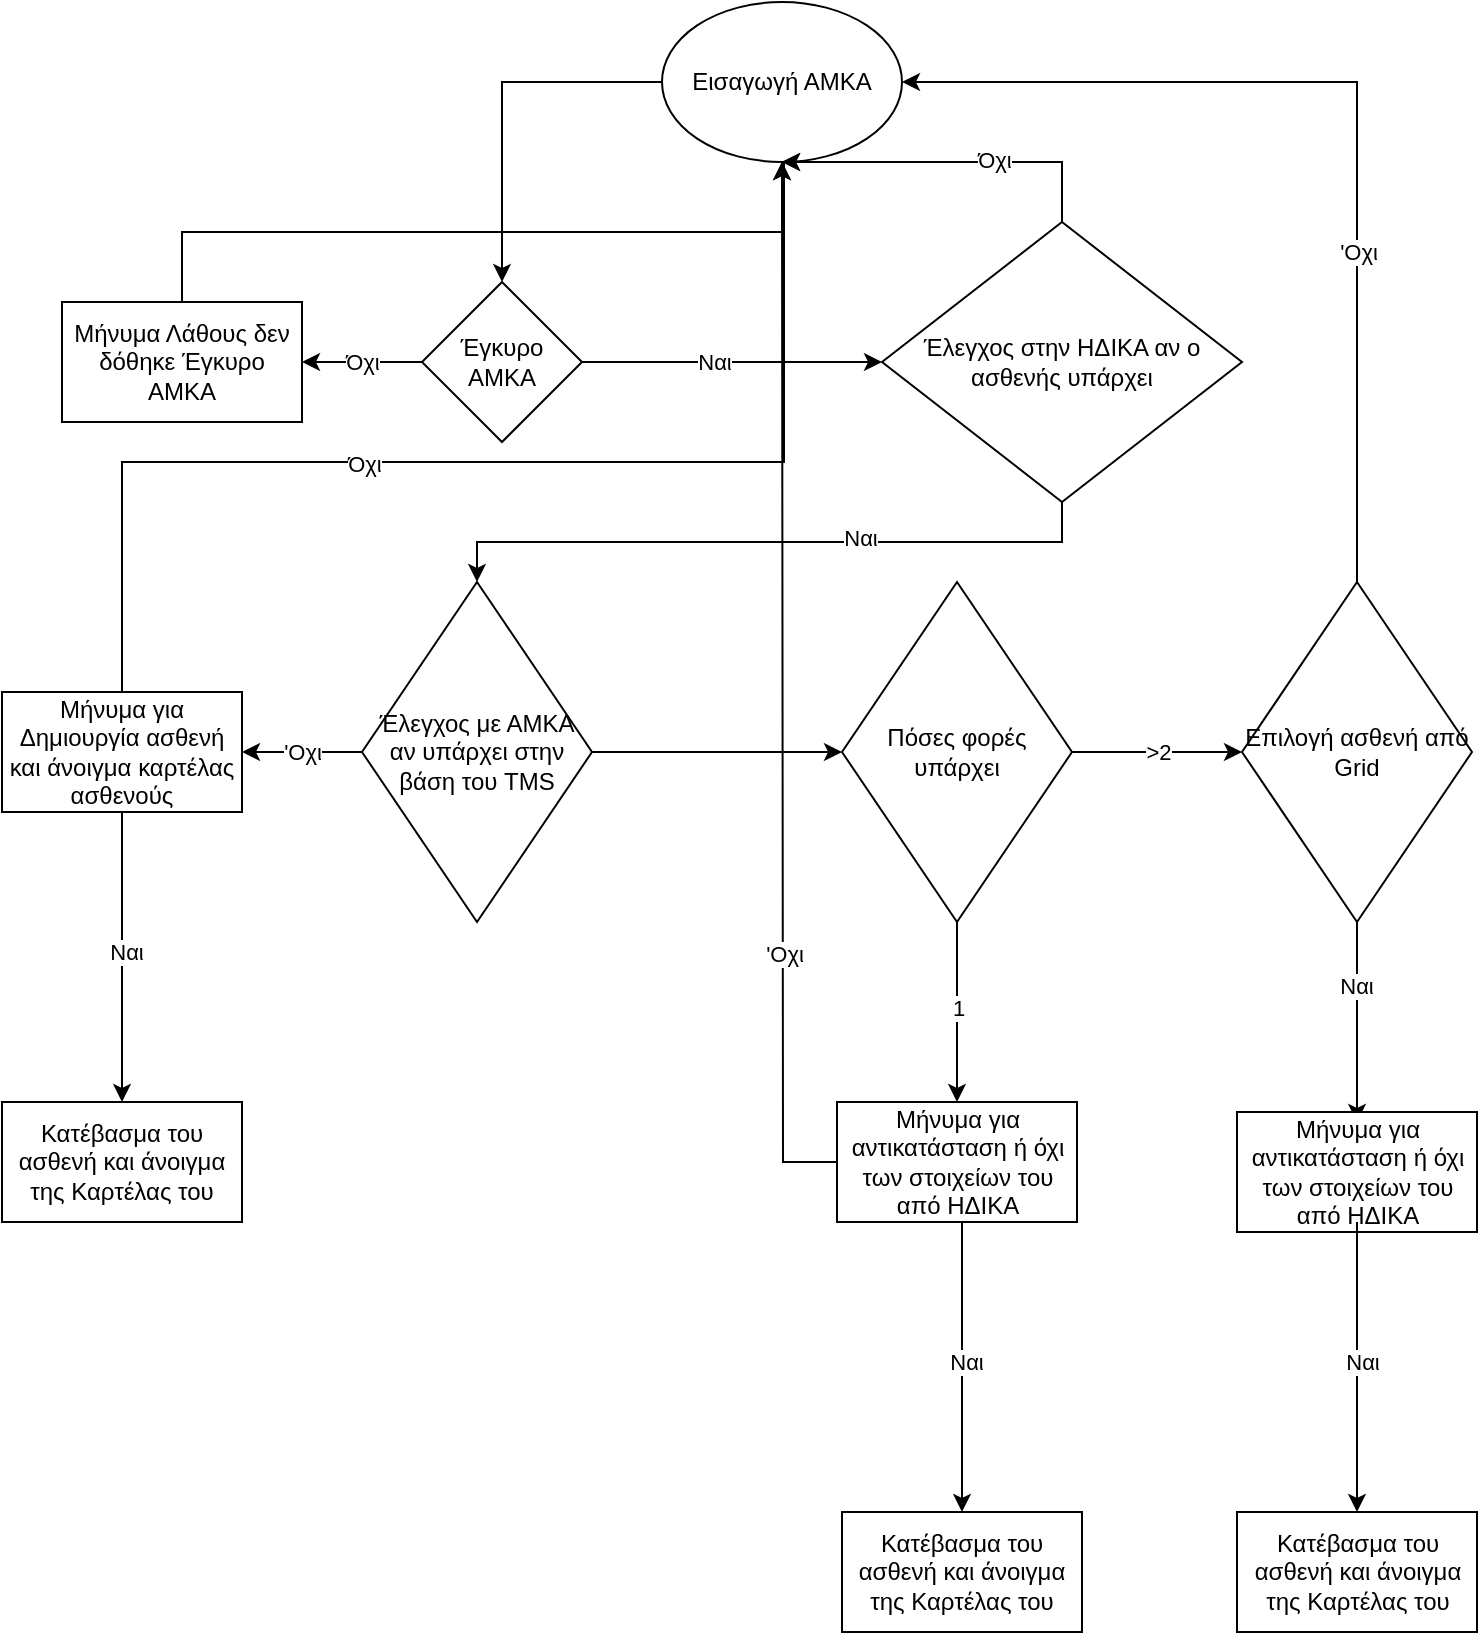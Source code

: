 <mxfile version="22.1.21" type="github">
  <diagram name="Σελίδα-1" id="kdnXmW6HOD3NCv6BWWeN">
    <mxGraphModel dx="2074" dy="1098" grid="1" gridSize="10" guides="1" tooltips="1" connect="1" arrows="1" fold="1" page="1" pageScale="1" pageWidth="827" pageHeight="1169" math="0" shadow="0">
      <root>
        <mxCell id="0" />
        <mxCell id="1" parent="0" />
        <mxCell id="xG_TcjDIgjfuKsU6JlMh-3" value="" style="edgeStyle=orthogonalEdgeStyle;rounded=0;orthogonalLoop=1;jettySize=auto;html=1;" edge="1" parent="1" source="xG_TcjDIgjfuKsU6JlMh-1" target="xG_TcjDIgjfuKsU6JlMh-2">
          <mxGeometry relative="1" as="geometry" />
        </mxCell>
        <mxCell id="xG_TcjDIgjfuKsU6JlMh-1" value="Εισαγωγή ΑΜΚΑ" style="ellipse;whiteSpace=wrap;html=1;" vertex="1" parent="1">
          <mxGeometry x="340" y="30" width="120" height="80" as="geometry" />
        </mxCell>
        <mxCell id="xG_TcjDIgjfuKsU6JlMh-5" value="Όχι" style="edgeStyle=orthogonalEdgeStyle;rounded=0;orthogonalLoop=1;jettySize=auto;html=1;" edge="1" parent="1" source="xG_TcjDIgjfuKsU6JlMh-2" target="xG_TcjDIgjfuKsU6JlMh-4">
          <mxGeometry relative="1" as="geometry" />
        </mxCell>
        <mxCell id="xG_TcjDIgjfuKsU6JlMh-7" value="" style="edgeStyle=orthogonalEdgeStyle;rounded=0;orthogonalLoop=1;jettySize=auto;html=1;" edge="1" parent="1" source="xG_TcjDIgjfuKsU6JlMh-2" target="xG_TcjDIgjfuKsU6JlMh-6">
          <mxGeometry relative="1" as="geometry">
            <Array as="points">
              <mxPoint x="430" y="210" />
              <mxPoint x="430" y="210" />
            </Array>
          </mxGeometry>
        </mxCell>
        <mxCell id="xG_TcjDIgjfuKsU6JlMh-12" value="Ναι" style="edgeLabel;html=1;align=center;verticalAlign=middle;resizable=0;points=[];" vertex="1" connectable="0" parent="xG_TcjDIgjfuKsU6JlMh-7">
          <mxGeometry x="-0.122" relative="1" as="geometry">
            <mxPoint as="offset" />
          </mxGeometry>
        </mxCell>
        <mxCell id="xG_TcjDIgjfuKsU6JlMh-2" value="Έγκυρο ΑΜΚΑ" style="rhombus;whiteSpace=wrap;html=1;" vertex="1" parent="1">
          <mxGeometry x="220" y="170" width="80" height="80" as="geometry" />
        </mxCell>
        <mxCell id="xG_TcjDIgjfuKsU6JlMh-10" style="edgeStyle=orthogonalEdgeStyle;rounded=0;orthogonalLoop=1;jettySize=auto;html=1;exitX=0.5;exitY=0;exitDx=0;exitDy=0;" edge="1" parent="1" source="xG_TcjDIgjfuKsU6JlMh-4" target="xG_TcjDIgjfuKsU6JlMh-1">
          <mxGeometry relative="1" as="geometry" />
        </mxCell>
        <mxCell id="xG_TcjDIgjfuKsU6JlMh-4" value="Μήνυμα Λάθους δεν δόθηκε Έγκυρο ΑΜΚΑ" style="whiteSpace=wrap;html=1;" vertex="1" parent="1">
          <mxGeometry x="40" y="180" width="120" height="60" as="geometry" />
        </mxCell>
        <mxCell id="xG_TcjDIgjfuKsU6JlMh-13" style="edgeStyle=orthogonalEdgeStyle;rounded=0;orthogonalLoop=1;jettySize=auto;html=1;entryX=0.5;entryY=1;entryDx=0;entryDy=0;" edge="1" parent="1" source="xG_TcjDIgjfuKsU6JlMh-6" target="xG_TcjDIgjfuKsU6JlMh-1">
          <mxGeometry relative="1" as="geometry">
            <mxPoint x="545" y="110" as="targetPoint" />
            <Array as="points">
              <mxPoint x="540" y="110" />
            </Array>
          </mxGeometry>
        </mxCell>
        <mxCell id="xG_TcjDIgjfuKsU6JlMh-16" value="Όχι" style="edgeLabel;html=1;align=center;verticalAlign=middle;resizable=0;points=[];" vertex="1" connectable="0" parent="xG_TcjDIgjfuKsU6JlMh-13">
          <mxGeometry x="-0.24" y="-1" relative="1" as="geometry">
            <mxPoint as="offset" />
          </mxGeometry>
        </mxCell>
        <mxCell id="xG_TcjDIgjfuKsU6JlMh-17" style="edgeStyle=orthogonalEdgeStyle;rounded=0;orthogonalLoop=1;jettySize=auto;html=1;exitX=0.5;exitY=1;exitDx=0;exitDy=0;entryX=0.5;entryY=0;entryDx=0;entryDy=0;" edge="1" parent="1" source="xG_TcjDIgjfuKsU6JlMh-6" target="xG_TcjDIgjfuKsU6JlMh-19">
          <mxGeometry relative="1" as="geometry">
            <mxPoint x="555" y="380" as="targetPoint" />
            <Array as="points" />
          </mxGeometry>
        </mxCell>
        <mxCell id="xG_TcjDIgjfuKsU6JlMh-18" value="Ναι" style="edgeLabel;html=1;align=center;verticalAlign=middle;resizable=0;points=[];" vertex="1" connectable="0" parent="xG_TcjDIgjfuKsU6JlMh-17">
          <mxGeometry x="-0.27" y="-2" relative="1" as="geometry">
            <mxPoint as="offset" />
          </mxGeometry>
        </mxCell>
        <mxCell id="xG_TcjDIgjfuKsU6JlMh-6" value="Έλεγχος στην ΗΔΙΚΑ αν ο ασθενής υπάρχει" style="rhombus;whiteSpace=wrap;html=1;" vertex="1" parent="1">
          <mxGeometry x="450" y="140" width="180" height="140" as="geometry" />
        </mxCell>
        <mxCell id="xG_TcjDIgjfuKsU6JlMh-21" style="edgeStyle=orthogonalEdgeStyle;rounded=0;orthogonalLoop=1;jettySize=auto;html=1;exitX=0;exitY=0.5;exitDx=0;exitDy=0;entryX=1;entryY=0.5;entryDx=0;entryDy=0;" edge="1" parent="1" source="xG_TcjDIgjfuKsU6JlMh-19" target="xG_TcjDIgjfuKsU6JlMh-20">
          <mxGeometry relative="1" as="geometry">
            <mxPoint x="150" y="405" as="targetPoint" />
          </mxGeometry>
        </mxCell>
        <mxCell id="xG_TcjDIgjfuKsU6JlMh-22" value="&#39;Οχι" style="edgeLabel;html=1;align=center;verticalAlign=middle;resizable=0;points=[];" vertex="1" connectable="0" parent="xG_TcjDIgjfuKsU6JlMh-21">
          <mxGeometry x="-0.638" relative="1" as="geometry">
            <mxPoint x="-19" as="offset" />
          </mxGeometry>
        </mxCell>
        <mxCell id="xG_TcjDIgjfuKsU6JlMh-36" style="edgeStyle=orthogonalEdgeStyle;rounded=0;orthogonalLoop=1;jettySize=auto;html=1;" edge="1" parent="1" source="xG_TcjDIgjfuKsU6JlMh-19">
          <mxGeometry relative="1" as="geometry">
            <mxPoint x="430" y="405" as="targetPoint" />
          </mxGeometry>
        </mxCell>
        <mxCell id="xG_TcjDIgjfuKsU6JlMh-19" value="Έλεγχος με ΑΜΚΑ αν υπάρχει στην βάση του TMS" style="rhombus;whiteSpace=wrap;html=1;" vertex="1" parent="1">
          <mxGeometry x="190" y="320" width="115" height="170" as="geometry" />
        </mxCell>
        <mxCell id="xG_TcjDIgjfuKsU6JlMh-24" style="edgeStyle=orthogonalEdgeStyle;rounded=0;orthogonalLoop=1;jettySize=auto;html=1;" edge="1" parent="1" source="xG_TcjDIgjfuKsU6JlMh-20">
          <mxGeometry relative="1" as="geometry">
            <mxPoint x="70" y="580" as="targetPoint" />
          </mxGeometry>
        </mxCell>
        <mxCell id="xG_TcjDIgjfuKsU6JlMh-25" value="Ναι" style="edgeLabel;html=1;align=center;verticalAlign=middle;resizable=0;points=[];" vertex="1" connectable="0" parent="xG_TcjDIgjfuKsU6JlMh-24">
          <mxGeometry x="-0.042" y="2" relative="1" as="geometry">
            <mxPoint as="offset" />
          </mxGeometry>
        </mxCell>
        <mxCell id="xG_TcjDIgjfuKsU6JlMh-29" style="edgeStyle=orthogonalEdgeStyle;rounded=0;orthogonalLoop=1;jettySize=auto;html=1;exitX=0.5;exitY=0;exitDx=0;exitDy=0;" edge="1" parent="1" source="xG_TcjDIgjfuKsU6JlMh-20">
          <mxGeometry relative="1" as="geometry">
            <mxPoint x="400" y="110" as="targetPoint" />
            <mxPoint x="70" y="270" as="sourcePoint" />
            <Array as="points">
              <mxPoint x="70" y="260" />
              <mxPoint x="401" y="260" />
            </Array>
          </mxGeometry>
        </mxCell>
        <mxCell id="xG_TcjDIgjfuKsU6JlMh-35" value="Όχι" style="edgeLabel;html=1;align=center;verticalAlign=middle;resizable=0;points=[];" vertex="1" connectable="0" parent="xG_TcjDIgjfuKsU6JlMh-29">
          <mxGeometry x="-0.211" y="-1" relative="1" as="geometry">
            <mxPoint as="offset" />
          </mxGeometry>
        </mxCell>
        <mxCell id="xG_TcjDIgjfuKsU6JlMh-20" value="Μήνυμα για Δημιουργία ασθενή και άνοιγμα καρτέλας ασθενούς" style="whiteSpace=wrap;html=1;" vertex="1" parent="1">
          <mxGeometry x="10" y="375" width="120" height="60" as="geometry" />
        </mxCell>
        <mxCell id="xG_TcjDIgjfuKsU6JlMh-26" value="Κατέβασμα του ασθενή και άνοιγμα της Καρτέλας του" style="whiteSpace=wrap;html=1;" vertex="1" parent="1">
          <mxGeometry x="10" y="580" width="120" height="60" as="geometry" />
        </mxCell>
        <mxCell id="xG_TcjDIgjfuKsU6JlMh-40" style="edgeStyle=orthogonalEdgeStyle;rounded=0;orthogonalLoop=1;jettySize=auto;html=1;" edge="1" parent="1" source="xG_TcjDIgjfuKsU6JlMh-37">
          <mxGeometry relative="1" as="geometry">
            <mxPoint x="487.5" y="580" as="targetPoint" />
          </mxGeometry>
        </mxCell>
        <mxCell id="xG_TcjDIgjfuKsU6JlMh-41" value="1" style="edgeLabel;html=1;align=center;verticalAlign=middle;resizable=0;points=[];" vertex="1" connectable="0" parent="xG_TcjDIgjfuKsU6JlMh-40">
          <mxGeometry x="-0.057" relative="1" as="geometry">
            <mxPoint as="offset" />
          </mxGeometry>
        </mxCell>
        <mxCell id="xG_TcjDIgjfuKsU6JlMh-43" style="edgeStyle=orthogonalEdgeStyle;rounded=0;orthogonalLoop=1;jettySize=auto;html=1;exitX=1;exitY=0.5;exitDx=0;exitDy=0;" edge="1" parent="1" source="xG_TcjDIgjfuKsU6JlMh-37">
          <mxGeometry relative="1" as="geometry">
            <mxPoint x="630" y="405" as="targetPoint" />
          </mxGeometry>
        </mxCell>
        <mxCell id="xG_TcjDIgjfuKsU6JlMh-44" value="2" style="edgeLabel;html=1;align=center;verticalAlign=middle;resizable=0;points=[];" vertex="1" connectable="0" parent="xG_TcjDIgjfuKsU6JlMh-43">
          <mxGeometry x="0.022" y="-4" relative="1" as="geometry">
            <mxPoint y="-4" as="offset" />
          </mxGeometry>
        </mxCell>
        <mxCell id="xG_TcjDIgjfuKsU6JlMh-45" value="&amp;gt;2" style="edgeLabel;html=1;align=center;verticalAlign=middle;resizable=0;points=[];" vertex="1" connectable="0" parent="xG_TcjDIgjfuKsU6JlMh-43">
          <mxGeometry x="-0.01" relative="1" as="geometry">
            <mxPoint as="offset" />
          </mxGeometry>
        </mxCell>
        <mxCell id="xG_TcjDIgjfuKsU6JlMh-37" value="Πόσες φορές υπάρχει" style="rhombus;whiteSpace=wrap;html=1;" vertex="1" parent="1">
          <mxGeometry x="430" y="320" width="115" height="170" as="geometry" />
        </mxCell>
        <mxCell id="xG_TcjDIgjfuKsU6JlMh-50" style="edgeStyle=orthogonalEdgeStyle;rounded=0;orthogonalLoop=1;jettySize=auto;html=1;exitX=0;exitY=0.5;exitDx=0;exitDy=0;" edge="1" parent="1" source="xG_TcjDIgjfuKsU6JlMh-46">
          <mxGeometry relative="1" as="geometry">
            <mxPoint x="400" y="110" as="targetPoint" />
          </mxGeometry>
        </mxCell>
        <mxCell id="xG_TcjDIgjfuKsU6JlMh-51" value="&#39;Οχι" style="edgeLabel;html=1;align=center;verticalAlign=middle;resizable=0;points=[];" vertex="1" connectable="0" parent="xG_TcjDIgjfuKsU6JlMh-50">
          <mxGeometry x="-0.502" relative="1" as="geometry">
            <mxPoint as="offset" />
          </mxGeometry>
        </mxCell>
        <mxCell id="xG_TcjDIgjfuKsU6JlMh-46" value="Μήνυμα για αντικατάσταση ή όχι των στοιχείων του από ΗΔΙΚΑ" style="whiteSpace=wrap;html=1;" vertex="1" parent="1">
          <mxGeometry x="427.5" y="580" width="120" height="60" as="geometry" />
        </mxCell>
        <mxCell id="xG_TcjDIgjfuKsU6JlMh-47" style="edgeStyle=orthogonalEdgeStyle;rounded=0;orthogonalLoop=1;jettySize=auto;html=1;" edge="1" parent="1">
          <mxGeometry relative="1" as="geometry">
            <mxPoint x="490" y="785" as="targetPoint" />
            <mxPoint x="490" y="640" as="sourcePoint" />
          </mxGeometry>
        </mxCell>
        <mxCell id="xG_TcjDIgjfuKsU6JlMh-48" value="Ναι" style="edgeLabel;html=1;align=center;verticalAlign=middle;resizable=0;points=[];" vertex="1" connectable="0" parent="xG_TcjDIgjfuKsU6JlMh-47">
          <mxGeometry x="-0.042" y="2" relative="1" as="geometry">
            <mxPoint as="offset" />
          </mxGeometry>
        </mxCell>
        <mxCell id="xG_TcjDIgjfuKsU6JlMh-49" value="Κατέβασμα του ασθενή και άνοιγμα της Καρτέλας του" style="whiteSpace=wrap;html=1;" vertex="1" parent="1">
          <mxGeometry x="430" y="785" width="120" height="60" as="geometry" />
        </mxCell>
        <mxCell id="xG_TcjDIgjfuKsU6JlMh-54" style="edgeStyle=orthogonalEdgeStyle;rounded=0;orthogonalLoop=1;jettySize=auto;html=1;" edge="1" parent="1" source="xG_TcjDIgjfuKsU6JlMh-52">
          <mxGeometry relative="1" as="geometry">
            <mxPoint x="687.5" y="590" as="targetPoint" />
          </mxGeometry>
        </mxCell>
        <mxCell id="xG_TcjDIgjfuKsU6JlMh-57" value="Ναι" style="edgeLabel;html=1;align=center;verticalAlign=middle;resizable=0;points=[];" vertex="1" connectable="0" parent="xG_TcjDIgjfuKsU6JlMh-54">
          <mxGeometry x="-0.37" y="-1" relative="1" as="geometry">
            <mxPoint as="offset" />
          </mxGeometry>
        </mxCell>
        <mxCell id="xG_TcjDIgjfuKsU6JlMh-55" style="edgeStyle=orthogonalEdgeStyle;rounded=0;orthogonalLoop=1;jettySize=auto;html=1;exitX=0.5;exitY=0;exitDx=0;exitDy=0;entryX=1;entryY=0.5;entryDx=0;entryDy=0;" edge="1" parent="1" source="xG_TcjDIgjfuKsU6JlMh-52" target="xG_TcjDIgjfuKsU6JlMh-1">
          <mxGeometry relative="1" as="geometry" />
        </mxCell>
        <mxCell id="xG_TcjDIgjfuKsU6JlMh-56" value="&#39;Οχι" style="edgeLabel;html=1;align=center;verticalAlign=middle;resizable=0;points=[];" vertex="1" connectable="0" parent="xG_TcjDIgjfuKsU6JlMh-55">
          <mxGeometry x="-0.307" y="1" relative="1" as="geometry">
            <mxPoint x="1" as="offset" />
          </mxGeometry>
        </mxCell>
        <mxCell id="xG_TcjDIgjfuKsU6JlMh-52" value="Επιλογή ασθενή από Grid" style="rhombus;whiteSpace=wrap;html=1;" vertex="1" parent="1">
          <mxGeometry x="630" y="320" width="115" height="170" as="geometry" />
        </mxCell>
        <mxCell id="xG_TcjDIgjfuKsU6JlMh-58" value="Μήνυμα για αντικατάσταση ή όχι των στοιχείων του από ΗΔΙΚΑ" style="whiteSpace=wrap;html=1;" vertex="1" parent="1">
          <mxGeometry x="627.5" y="585" width="120" height="60" as="geometry" />
        </mxCell>
        <mxCell id="xG_TcjDIgjfuKsU6JlMh-59" style="edgeStyle=orthogonalEdgeStyle;rounded=0;orthogonalLoop=1;jettySize=auto;html=1;" edge="1" parent="1">
          <mxGeometry relative="1" as="geometry">
            <mxPoint x="687.5" y="785" as="targetPoint" />
            <mxPoint x="687.5" y="640" as="sourcePoint" />
          </mxGeometry>
        </mxCell>
        <mxCell id="xG_TcjDIgjfuKsU6JlMh-60" value="Ναι" style="edgeLabel;html=1;align=center;verticalAlign=middle;resizable=0;points=[];" vertex="1" connectable="0" parent="xG_TcjDIgjfuKsU6JlMh-59">
          <mxGeometry x="-0.042" y="2" relative="1" as="geometry">
            <mxPoint as="offset" />
          </mxGeometry>
        </mxCell>
        <mxCell id="xG_TcjDIgjfuKsU6JlMh-61" value="Κατέβασμα του ασθενή και άνοιγμα της Καρτέλας του" style="whiteSpace=wrap;html=1;" vertex="1" parent="1">
          <mxGeometry x="627.5" y="785" width="120" height="60" as="geometry" />
        </mxCell>
      </root>
    </mxGraphModel>
  </diagram>
</mxfile>
